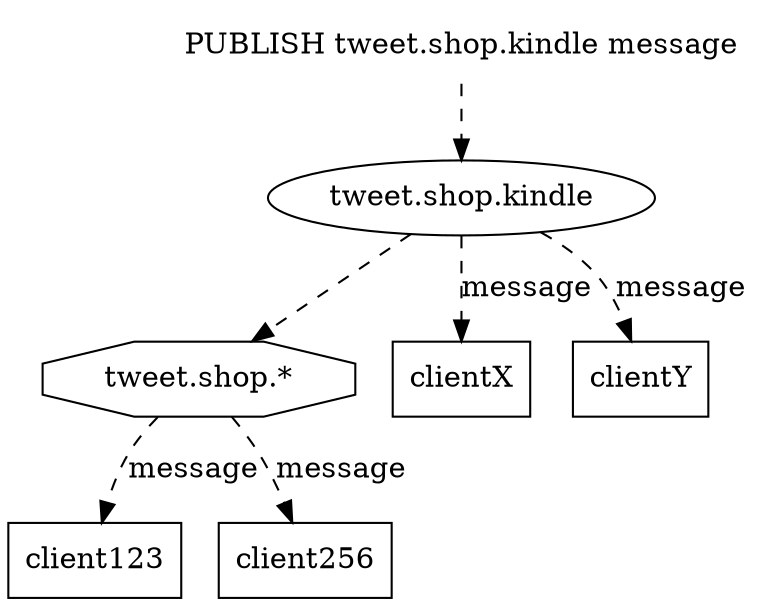 digraph send_message_to_pattern {
   
    node [shape = plaintext];
    message [label = "PUBLISH tweet.shop.kindle message"];

    kindle [label = "tweet.shop.kindle", shape = ellipse];
    pattern [label = "tweet.shop.*", shape = octagon];

    message -> kindle [style = dashed];
    kindle -> pattern [style = dashed];

    node [shape = box];
    kindle -> clientX [style = dashed, label = "message"];
    kindle -> clientY [style = dashed, label = "message"];

    pattern -> client123 [style = dashed, label = "message"];
    pattern -> client256 [style = dashed, label = "message"];

}
